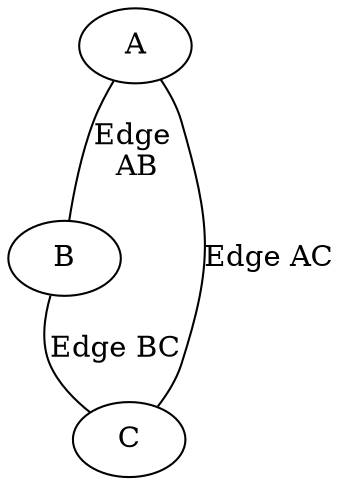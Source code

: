 graph complete_graph {
  A -- B [label="Edge \nAB"];
  A -- C [label="Edge AC"];
  B -- C [label="Edge BC"];
}
